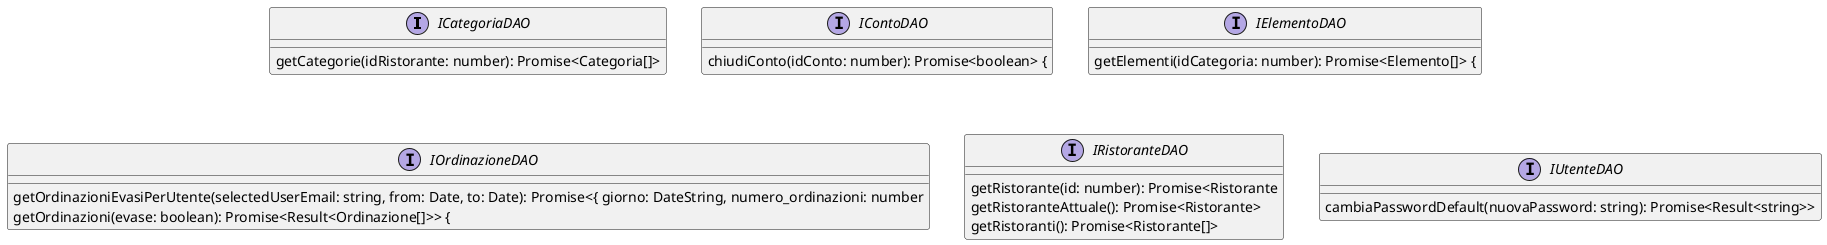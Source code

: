 @startuml
interface ICategoriaDAO  {

	getCategorie(idRistorante: number): Promise<Categoria[]>
}

interface IContoDAO  {

	chiudiConto(idConto: number): Promise<boolean> {
}

interface IElementoDAO  {

	getElementi(idCategoria: number): Promise<Elemento[]> {
}

interface IOrdinazioneDAO  {

	getOrdinazioniEvasiPerUtente(selectedUserEmail: string, from: Date, to: Date): Promise<{ giorno: DateString, numero_ordinazioni: number
	getOrdinazioni(evase: boolean): Promise<Result<Ordinazione[]>> {
}

interface IRistoranteDAO  {

	getRistorante(id: number): Promise<Ristorante
	getRistoranteAttuale(): Promise<Ristorante>
	getRistoranti(): Promise<Ristorante[]>
}

interface IUtenteDAO  {

	cambiaPasswordDefault(nuovaPassword: string): Promise<Result<string>>
}

@enduml
